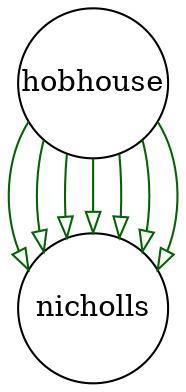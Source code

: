 digraph partagr_hobhouse_nicholls { 
 K=0.6 
 hobhouse -> { nicholls } [color="darkgreen", arrowhead="onormal", penwidth=1, href="#881"]; 
 hobhouse -> { nicholls } [color="darkgreen", arrowhead="onormal", penwidth=1, href="#885"]; 
 hobhouse -> { nicholls } [color="darkgreen", arrowhead="onormal", penwidth=1, href="#923"]; 
 hobhouse -> { nicholls } [color="darkgreen", arrowhead="onormal", penwidth=1, href="#983"]; 
 hobhouse -> { nicholls } [color="darkgreen", arrowhead="onormal", penwidth=1, href="#986"]; 
 hobhouse -> { nicholls } [color="darkgreen", arrowhead="onormal", penwidth=1, href="#1067"]; 
 hobhouse -> { nicholls } [color="darkgreen", arrowhead="onormal", penwidth=1, href="#1171"]; 
 "hobhouse" [shape="circle", fixedsize="true", height=1, width=1, style="filled", fillcolor="white", href="#hobhouse"]; 
 "nicholls" [shape="circle", fixedsize="true", height=1, width=1, style="filled", fillcolor="white", href="#nicholls"]; 

}